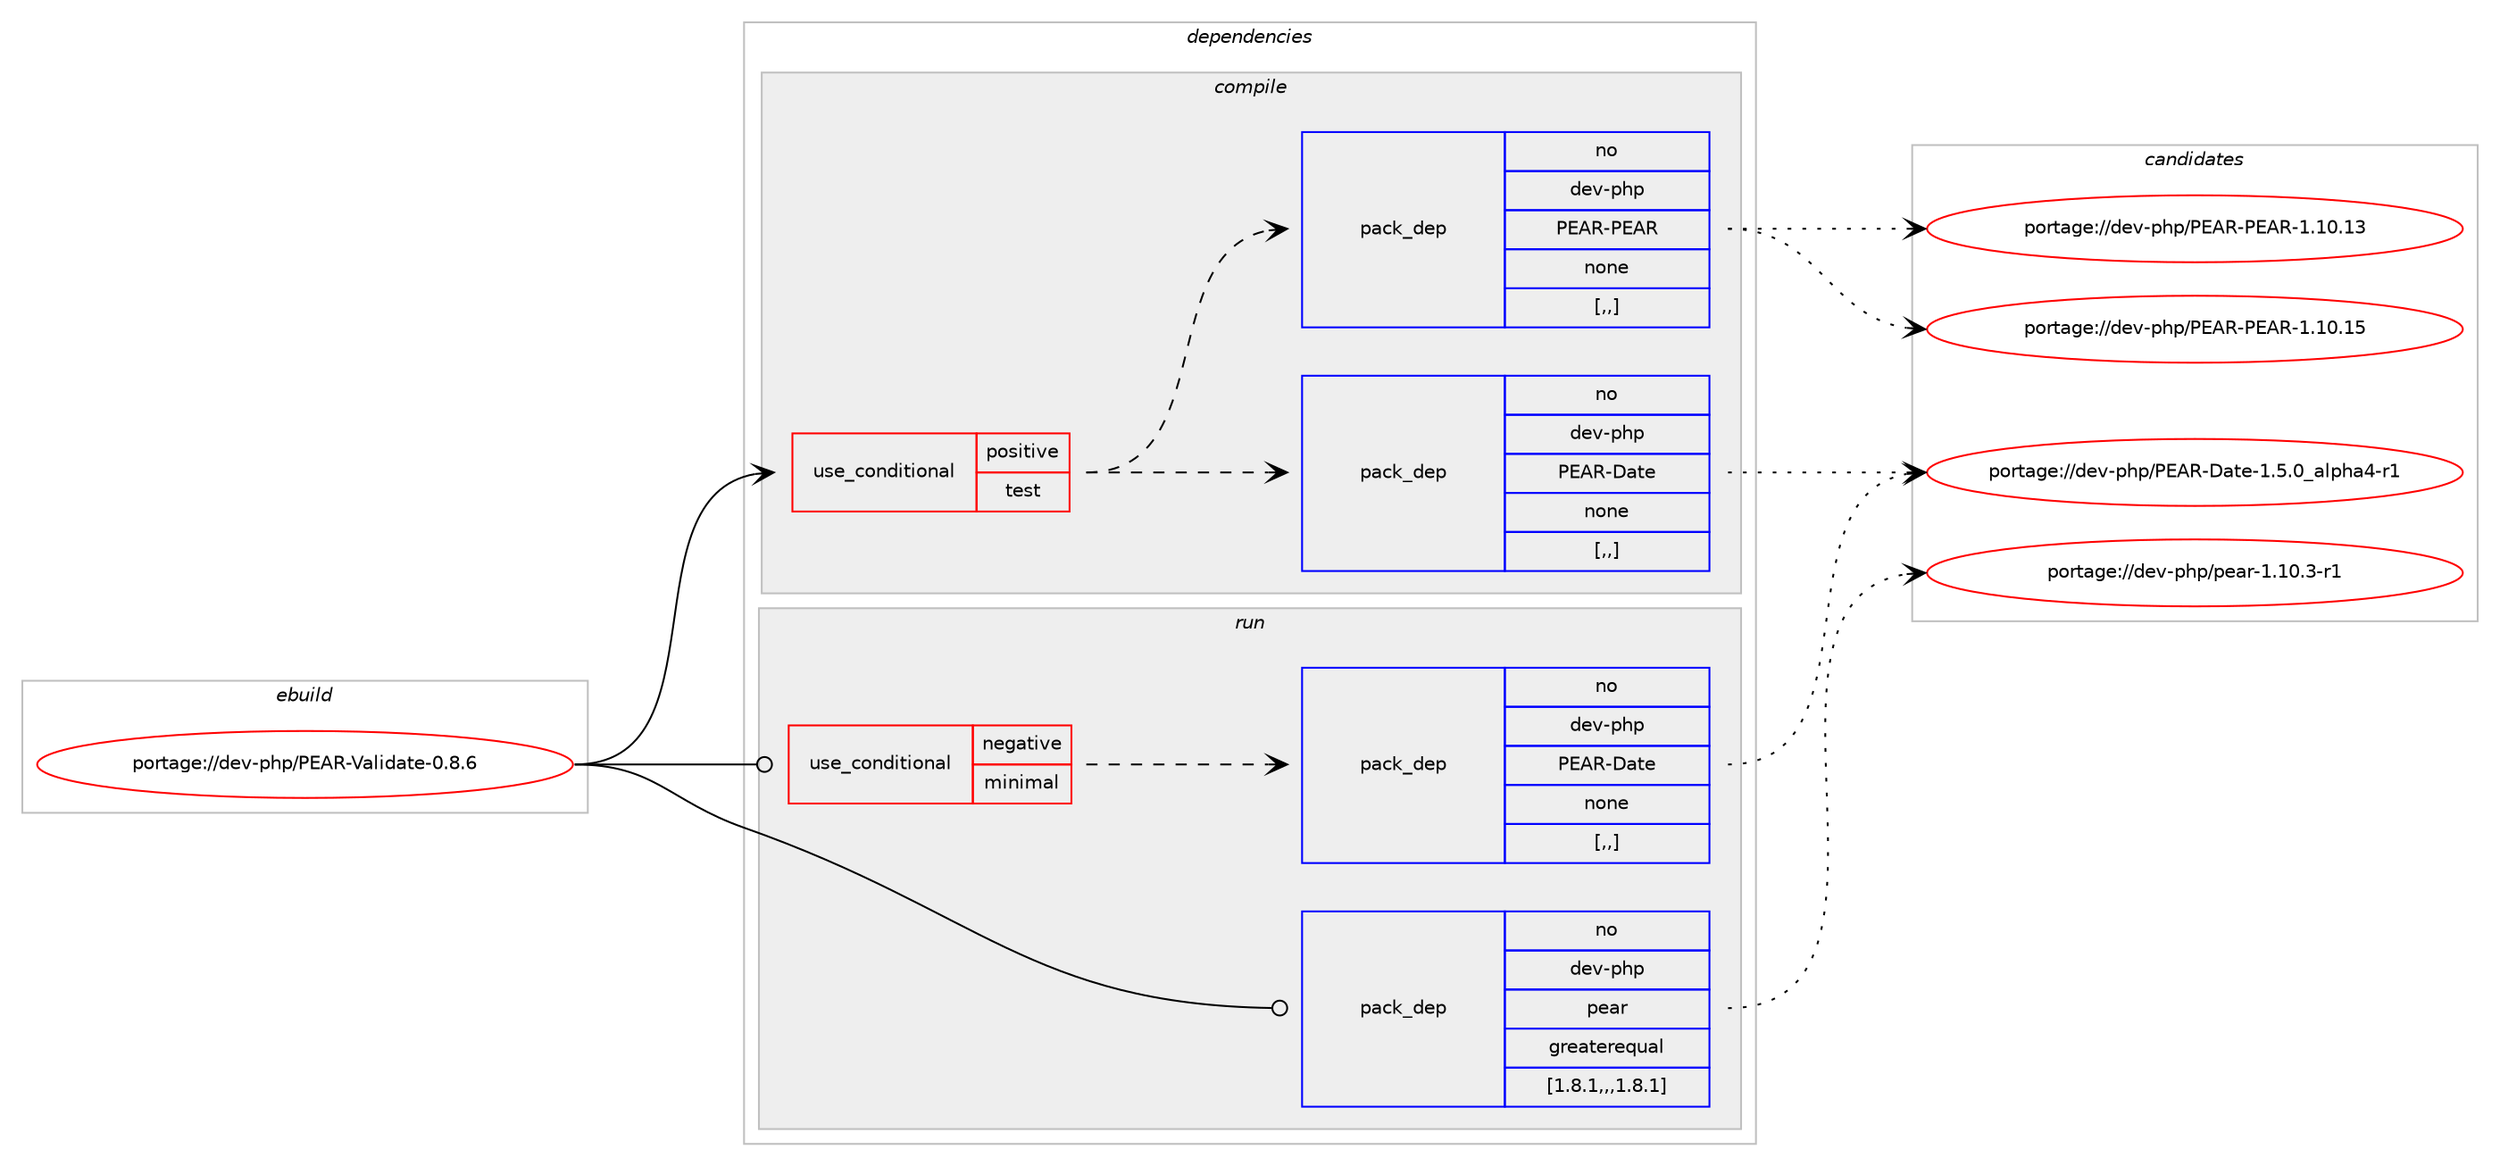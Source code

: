digraph prolog {

# *************
# Graph options
# *************

newrank=true;
concentrate=true;
compound=true;
graph [rankdir=LR,fontname=Helvetica,fontsize=10,ranksep=1.5];#, ranksep=2.5, nodesep=0.2];
edge  [arrowhead=vee];
node  [fontname=Helvetica,fontsize=10];

# **********
# The ebuild
# **********

subgraph cluster_leftcol {
color=gray;
rank=same;
label=<<i>ebuild</i>>;
id [label="portage://dev-php/PEAR-Validate-0.8.6", color=red, width=4, href="../dev-php/PEAR-Validate-0.8.6.svg"];
}

# ****************
# The dependencies
# ****************

subgraph cluster_midcol {
color=gray;
label=<<i>dependencies</i>>;
subgraph cluster_compile {
fillcolor="#eeeeee";
style=filled;
label=<<i>compile</i>>;
subgraph cond29223 {
dependency136436 [label=<<TABLE BORDER="0" CELLBORDER="1" CELLSPACING="0" CELLPADDING="4"><TR><TD ROWSPAN="3" CELLPADDING="10">use_conditional</TD></TR><TR><TD>positive</TD></TR><TR><TD>test</TD></TR></TABLE>>, shape=none, color=red];
subgraph pack106013 {
dependency136437 [label=<<TABLE BORDER="0" CELLBORDER="1" CELLSPACING="0" CELLPADDING="4" WIDTH="220"><TR><TD ROWSPAN="6" CELLPADDING="30">pack_dep</TD></TR><TR><TD WIDTH="110">no</TD></TR><TR><TD>dev-php</TD></TR><TR><TD>PEAR-PEAR</TD></TR><TR><TD>none</TD></TR><TR><TD>[,,]</TD></TR></TABLE>>, shape=none, color=blue];
}
dependency136436:e -> dependency136437:w [weight=20,style="dashed",arrowhead="vee"];
subgraph pack106014 {
dependency136438 [label=<<TABLE BORDER="0" CELLBORDER="1" CELLSPACING="0" CELLPADDING="4" WIDTH="220"><TR><TD ROWSPAN="6" CELLPADDING="30">pack_dep</TD></TR><TR><TD WIDTH="110">no</TD></TR><TR><TD>dev-php</TD></TR><TR><TD>PEAR-Date</TD></TR><TR><TD>none</TD></TR><TR><TD>[,,]</TD></TR></TABLE>>, shape=none, color=blue];
}
dependency136436:e -> dependency136438:w [weight=20,style="dashed",arrowhead="vee"];
}
id:e -> dependency136436:w [weight=20,style="solid",arrowhead="vee"];
}
subgraph cluster_compileandrun {
fillcolor="#eeeeee";
style=filled;
label=<<i>compile and run</i>>;
}
subgraph cluster_run {
fillcolor="#eeeeee";
style=filled;
label=<<i>run</i>>;
subgraph cond29224 {
dependency136439 [label=<<TABLE BORDER="0" CELLBORDER="1" CELLSPACING="0" CELLPADDING="4"><TR><TD ROWSPAN="3" CELLPADDING="10">use_conditional</TD></TR><TR><TD>negative</TD></TR><TR><TD>minimal</TD></TR></TABLE>>, shape=none, color=red];
subgraph pack106015 {
dependency136440 [label=<<TABLE BORDER="0" CELLBORDER="1" CELLSPACING="0" CELLPADDING="4" WIDTH="220"><TR><TD ROWSPAN="6" CELLPADDING="30">pack_dep</TD></TR><TR><TD WIDTH="110">no</TD></TR><TR><TD>dev-php</TD></TR><TR><TD>PEAR-Date</TD></TR><TR><TD>none</TD></TR><TR><TD>[,,]</TD></TR></TABLE>>, shape=none, color=blue];
}
dependency136439:e -> dependency136440:w [weight=20,style="dashed",arrowhead="vee"];
}
id:e -> dependency136439:w [weight=20,style="solid",arrowhead="odot"];
subgraph pack106016 {
dependency136441 [label=<<TABLE BORDER="0" CELLBORDER="1" CELLSPACING="0" CELLPADDING="4" WIDTH="220"><TR><TD ROWSPAN="6" CELLPADDING="30">pack_dep</TD></TR><TR><TD WIDTH="110">no</TD></TR><TR><TD>dev-php</TD></TR><TR><TD>pear</TD></TR><TR><TD>greaterequal</TD></TR><TR><TD>[1.8.1,,,1.8.1]</TD></TR></TABLE>>, shape=none, color=blue];
}
id:e -> dependency136441:w [weight=20,style="solid",arrowhead="odot"];
}
}

# **************
# The candidates
# **************

subgraph cluster_choices {
rank=same;
color=gray;
label=<<i>candidates</i>>;

subgraph choice106013 {
color=black;
nodesep=1;
choice10010111845112104112478069658245806965824549464948464951 [label="portage://dev-php/PEAR-PEAR-1.10.13", color=red, width=4,href="../dev-php/PEAR-PEAR-1.10.13.svg"];
choice10010111845112104112478069658245806965824549464948464953 [label="portage://dev-php/PEAR-PEAR-1.10.15", color=red, width=4,href="../dev-php/PEAR-PEAR-1.10.15.svg"];
dependency136437:e -> choice10010111845112104112478069658245806965824549464948464951:w [style=dotted,weight="100"];
dependency136437:e -> choice10010111845112104112478069658245806965824549464948464953:w [style=dotted,weight="100"];
}
subgraph choice106014 {
color=black;
nodesep=1;
choice100101118451121041124780696582456897116101454946534648959710811210497524511449 [label="portage://dev-php/PEAR-Date-1.5.0_alpha4-r1", color=red, width=4,href="../dev-php/PEAR-Date-1.5.0_alpha4-r1.svg"];
dependency136438:e -> choice100101118451121041124780696582456897116101454946534648959710811210497524511449:w [style=dotted,weight="100"];
}
subgraph choice106015 {
color=black;
nodesep=1;
choice100101118451121041124780696582456897116101454946534648959710811210497524511449 [label="portage://dev-php/PEAR-Date-1.5.0_alpha4-r1", color=red, width=4,href="../dev-php/PEAR-Date-1.5.0_alpha4-r1.svg"];
dependency136440:e -> choice100101118451121041124780696582456897116101454946534648959710811210497524511449:w [style=dotted,weight="100"];
}
subgraph choice106016 {
color=black;
nodesep=1;
choice100101118451121041124711210197114454946494846514511449 [label="portage://dev-php/pear-1.10.3-r1", color=red, width=4,href="../dev-php/pear-1.10.3-r1.svg"];
dependency136441:e -> choice100101118451121041124711210197114454946494846514511449:w [style=dotted,weight="100"];
}
}

}
